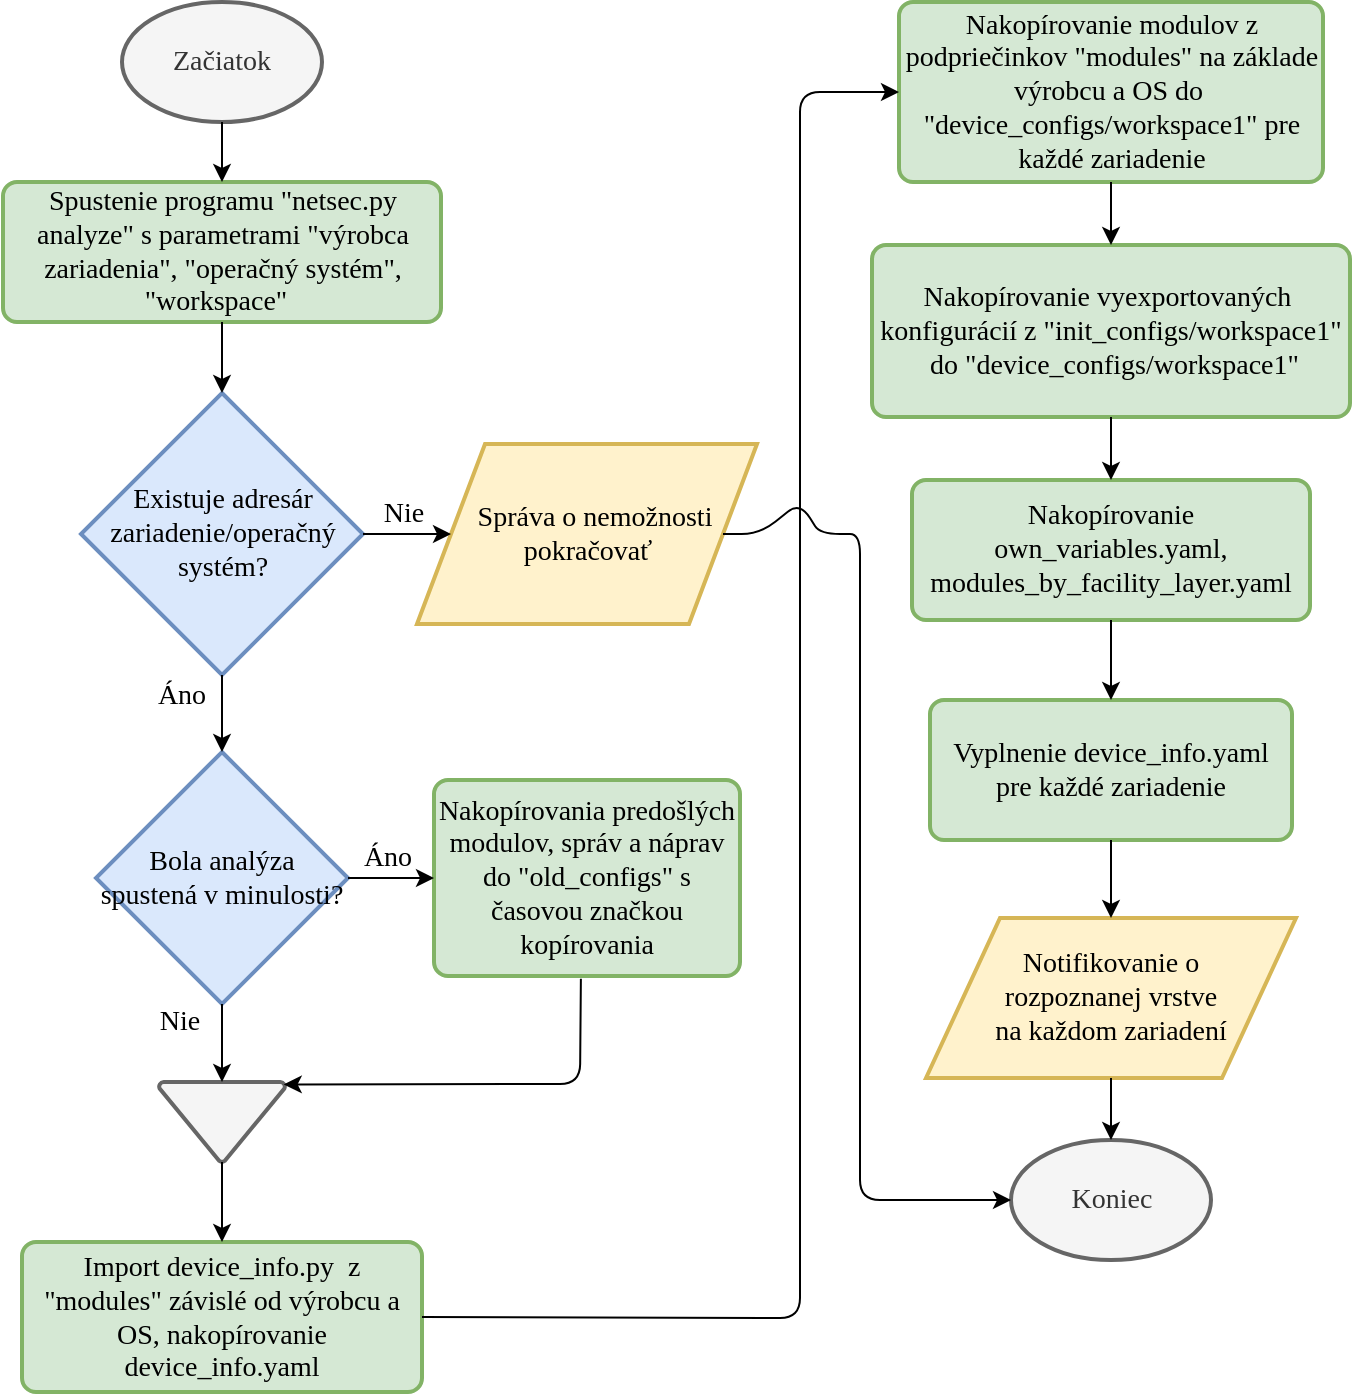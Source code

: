 <mxfile version="12.3.2" type="device" pages="1"><diagram id="eW-WhrS67Adz7935ca9d" name="Page-1"><mxGraphModel dx="2164" dy="1942" grid="1" gridSize="10" guides="1" tooltips="1" connect="1" arrows="1" fold="1" page="1" pageScale="1" pageWidth="827" pageHeight="1169" math="0" shadow="0"><root><mxCell id="0"/><mxCell id="1" parent="0"/><mxCell id="BhLsYJeC6qAftzSwgivV-66" value="Začiatok" style="strokeWidth=2;html=1;shape=mxgraph.flowchart.start_1;whiteSpace=wrap;fontFamily=Vafle VUT;fillColor=#f5f5f5;strokeColor=#666666;fontColor=#333333;fontSize=14;" parent="1" vertex="1"><mxGeometry x="-699" y="-960" width="100" height="60" as="geometry"/></mxCell><mxCell id="BhLsYJeC6qAftzSwgivV-67" value="Spustenie programu &quot;netsec.py analyze&quot; s parametrami &quot;výrobca zariadenia&quot;, &quot;operačný systém&quot;, &quot;workspace&quot;&amp;nbsp;&amp;nbsp;" style="rounded=1;whiteSpace=wrap;html=1;absoluteArcSize=1;arcSize=14;strokeWidth=2;fontFamily=Vafle VUT;fillColor=#d5e8d4;strokeColor=#82b366;fontSize=14;" parent="1" vertex="1"><mxGeometry x="-758.5" y="-870" width="219" height="70" as="geometry"/></mxCell><mxCell id="BhLsYJeC6qAftzSwgivV-69" value="Nakopírovanie vyexportovaných&amp;nbsp; konfigurácií z &quot;init_configs/workspace1&quot;&lt;br style=&quot;font-size: 14px&quot;&gt;&amp;nbsp;do &quot;device_configs/workspace1&quot;" style="rounded=1;whiteSpace=wrap;html=1;absoluteArcSize=1;arcSize=14;strokeWidth=2;fontFamily=Vafle VUT;fillColor=#d5e8d4;strokeColor=#82b366;fontSize=14;" parent="1" vertex="1"><mxGeometry x="-324" y="-838.5" width="239" height="86" as="geometry"/></mxCell><mxCell id="BhLsYJeC6qAftzSwgivV-70" value="Import device_info.py&amp;nbsp; z &quot;modules&quot; závislé od výrobcu a OS, nakopírovanie device_info.yaml" style="rounded=1;whiteSpace=wrap;html=1;absoluteArcSize=1;arcSize=14;strokeWidth=2;fontFamily=Vafle VUT;fillColor=#d5e8d4;strokeColor=#82b366;fontSize=14;" parent="1" vertex="1"><mxGeometry x="-749" y="-340" width="200" height="75" as="geometry"/></mxCell><mxCell id="BhLsYJeC6qAftzSwgivV-71" value="Nakopírovania predošlých modulov, správ a náprav do &quot;old_configs&quot; s časovou značkou kopírovania" style="rounded=1;whiteSpace=wrap;html=1;absoluteArcSize=1;arcSize=14;strokeWidth=2;fontFamily=Vafle VUT;fillColor=#d5e8d4;strokeColor=#82b366;fontSize=14;" parent="1" vertex="1"><mxGeometry x="-543" y="-571" width="153" height="98" as="geometry"/></mxCell><mxCell id="BhLsYJeC6qAftzSwgivV-72" value="Bola analýza spustená v minulosti?" style="strokeWidth=2;html=1;shape=mxgraph.flowchart.decision;whiteSpace=wrap;fontFamily=Vafle VUT;fillColor=#dae8fc;strokeColor=#6c8ebf;fontSize=14;" parent="1" vertex="1"><mxGeometry x="-712" y="-585" width="126" height="126" as="geometry"/></mxCell><mxCell id="BhLsYJeC6qAftzSwgivV-74" value="" style="endArrow=classic;html=1;fontFamily=Vafle VUT;entryX=0;entryY=0.5;entryDx=0;entryDy=0;exitX=1;exitY=0.5;exitDx=0;exitDy=0;exitPerimeter=0;fontSize=14;" parent="1" source="BhLsYJeC6qAftzSwgivV-72" target="BhLsYJeC6qAftzSwgivV-71" edge="1"><mxGeometry width="50" height="50" relative="1" as="geometry"><mxPoint x="-594" y="-540" as="sourcePoint"/><mxPoint x="-559" y="-540" as="targetPoint"/></mxGeometry></mxCell><mxCell id="BhLsYJeC6qAftzSwgivV-75" value="Áno" style="text;html=1;strokeColor=none;fillColor=none;align=center;verticalAlign=middle;whiteSpace=wrap;rounded=0;fontFamily=Vafle VUT;fontSize=14;" parent="1" vertex="1"><mxGeometry x="-586" y="-542" width="40" height="20" as="geometry"/></mxCell><mxCell id="BhLsYJeC6qAftzSwgivV-76" value="Existuje adresár zariadenie/operačný systém?" style="strokeWidth=2;html=1;shape=mxgraph.flowchart.decision;whiteSpace=wrap;fontFamily=Vafle VUT;fillColor=#dae8fc;strokeColor=#6c8ebf;fontSize=14;" parent="1" vertex="1"><mxGeometry x="-719.5" y="-764.5" width="141" height="141" as="geometry"/></mxCell><mxCell id="BhLsYJeC6qAftzSwgivV-77" value="&lt;font face=&quot;Vafle VUT&quot; style=&quot;font-size: 14px;&quot;&gt;Notifikovanie o &lt;br style=&quot;font-size: 14px;&quot;&gt;rozpoznanej vrstve &lt;br style=&quot;font-size: 14px;&quot;&gt;na každom zariadení&lt;/font&gt;" style="shape=parallelogram;perimeter=parallelogramPerimeter;whiteSpace=wrap;html=1;fillColor=#fff2cc;strokeColor=#d6b656;strokeWidth=2;fontFamily=Vafle VUT;fontSize=14;" parent="1" vertex="1"><mxGeometry x="-297" y="-502" width="185" height="80" as="geometry"/></mxCell><mxCell id="BhLsYJeC6qAftzSwgivV-78" value="&lt;font style=&quot;font-size: 14px;&quot;&gt;Nakopírovanie modulov z podpriečinkov &quot;modules&quot; na základe výrobcu a OS do&amp;nbsp; &quot;device_configs/workspace1&quot; pre každé zariadenie&lt;/font&gt;" style="rounded=1;whiteSpace=wrap;html=1;absoluteArcSize=1;arcSize=14;strokeWidth=2;fontFamily=Vafle VUT;fillColor=#d5e8d4;strokeColor=#82b366;fontSize=14;" parent="1" vertex="1"><mxGeometry x="-310.5" y="-960" width="212" height="90" as="geometry"/></mxCell><mxCell id="BhLsYJeC6qAftzSwgivV-79" value="Vyplnenie device_info.yaml pre každé zariadenie" style="rounded=1;whiteSpace=wrap;html=1;absoluteArcSize=1;arcSize=14;strokeWidth=2;fontFamily=Vafle VUT;fillColor=#d5e8d4;strokeColor=#82b366;fontSize=14;" parent="1" vertex="1"><mxGeometry x="-295" y="-611" width="181" height="70" as="geometry"/></mxCell><mxCell id="BhLsYJeC6qAftzSwgivV-80" value="Nakopírovanie own_variables.yaml, modules_by_facility_layer.yaml" style="rounded=1;whiteSpace=wrap;html=1;absoluteArcSize=1;arcSize=14;strokeWidth=2;fontFamily=Vafle VUT;fillColor=#d5e8d4;strokeColor=#82b366;fontSize=14;" parent="1" vertex="1"><mxGeometry x="-304" y="-721" width="199" height="70" as="geometry"/></mxCell><mxCell id="BhLsYJeC6qAftzSwgivV-81" value="Koniec" style="strokeWidth=2;html=1;shape=mxgraph.flowchart.start_1;whiteSpace=wrap;fontFamily=Vafle VUT;fillColor=#f5f5f5;strokeColor=#666666;fontColor=#333333;fontSize=14;" parent="1" vertex="1"><mxGeometry x="-254.5" y="-391" width="100" height="60" as="geometry"/></mxCell><mxCell id="BhLsYJeC6qAftzSwgivV-83" value="" style="endArrow=classic;html=1;fontFamily=Vafle VUT;entryX=0.5;entryY=0;entryDx=0;entryDy=0;exitX=0.5;exitY=1;exitDx=0;exitDy=0;exitPerimeter=0;fontSize=14;" parent="1" source="BhLsYJeC6qAftzSwgivV-66" target="BhLsYJeC6qAftzSwgivV-67" edge="1"><mxGeometry width="50" height="50" relative="1" as="geometry"><mxPoint x="-629" y="-882" as="sourcePoint"/><mxPoint x="-619" y="-872" as="targetPoint"/></mxGeometry></mxCell><mxCell id="BhLsYJeC6qAftzSwgivV-84" value="" style="endArrow=classic;html=1;fontFamily=Vafle VUT;entryX=0.5;entryY=0;entryDx=0;entryDy=0;entryPerimeter=0;exitX=0.5;exitY=1;exitDx=0;exitDy=0;fontSize=14;" parent="1" source="BhLsYJeC6qAftzSwgivV-67" target="BhLsYJeC6qAftzSwgivV-76" edge="1"><mxGeometry width="50" height="50" relative="1" as="geometry"><mxPoint x="-629" y="-779" as="sourcePoint"/><mxPoint x="-619" y="-769" as="targetPoint"/></mxGeometry></mxCell><mxCell id="BhLsYJeC6qAftzSwgivV-85" value="" style="endArrow=classic;html=1;fontFamily=Vafle VUT;entryX=0.5;entryY=0;entryDx=0;entryDy=0;entryPerimeter=0;exitX=0.5;exitY=1;exitDx=0;exitDy=0;exitPerimeter=0;fontSize=14;" parent="1" source="BhLsYJeC6qAftzSwgivV-76" target="BhLsYJeC6qAftzSwgivV-72" edge="1"><mxGeometry width="50" height="50" relative="1" as="geometry"><mxPoint x="-629" y="-646" as="sourcePoint"/><mxPoint x="-619" y="-632" as="targetPoint"/></mxGeometry></mxCell><mxCell id="BhLsYJeC6qAftzSwgivV-86" value="" style="strokeWidth=2;html=1;shape=mxgraph.flowchart.extract_or_measurement;whiteSpace=wrap;fontFamily=Vafle VUT;rotation=-180;fillColor=#f5f5f5;strokeColor=#666666;fontColor=#333333;fontSize=14;" parent="1" vertex="1"><mxGeometry x="-680.5" y="-420" width="63" height="40" as="geometry"/></mxCell><mxCell id="BhLsYJeC6qAftzSwgivV-87" value="" style="endArrow=classic;html=1;fontFamily=Vafle VUT;entryX=0.5;entryY=1;entryDx=0;entryDy=0;entryPerimeter=0;fontSize=14;exitX=0.5;exitY=1;exitDx=0;exitDy=0;exitPerimeter=0;" parent="1" target="BhLsYJeC6qAftzSwgivV-86" edge="1" source="BhLsYJeC6qAftzSwgivV-72"><mxGeometry width="50" height="50" relative="1" as="geometry"><mxPoint x="-590" y="-430" as="sourcePoint"/><mxPoint x="-679" y="-492" as="targetPoint"/></mxGeometry></mxCell><mxCell id="BhLsYJeC6qAftzSwgivV-88" value="" style="endArrow=classic;html=1;exitX=0.48;exitY=1.014;exitDx=0;exitDy=0;exitPerimeter=0;entryX=0.01;entryY=0.97;entryDx=0;entryDy=0;entryPerimeter=0;fontFamily=Vafle VUT;fontSize=14;" parent="1" source="BhLsYJeC6qAftzSwgivV-71" target="BhLsYJeC6qAftzSwgivV-86" edge="1"><mxGeometry width="50" height="50" relative="1" as="geometry"><mxPoint x="-509" y="-362" as="sourcePoint"/><mxPoint x="-590" y="-492" as="targetPoint"/><Array as="points"><mxPoint x="-470" y="-419"/></Array></mxGeometry></mxCell><mxCell id="BhLsYJeC6qAftzSwgivV-89" value="" style="endArrow=classic;html=1;exitX=0.5;exitY=0;exitDx=0;exitDy=0;exitPerimeter=0;entryX=0.5;entryY=0;entryDx=0;entryDy=0;fontFamily=Vafle VUT;fontSize=14;" parent="1" source="BhLsYJeC6qAftzSwgivV-86" target="BhLsYJeC6qAftzSwgivV-70" edge="1"><mxGeometry width="50" height="50" relative="1" as="geometry"><mxPoint x="-709" y="-382" as="sourcePoint"/><mxPoint x="-659" y="-432" as="targetPoint"/></mxGeometry></mxCell><mxCell id="BhLsYJeC6qAftzSwgivV-90" value="" style="endArrow=classic;html=1;exitX=0.5;exitY=1;exitDx=0;exitDy=0;entryX=0.5;entryY=0;entryDx=0;entryDy=0;fontFamily=Vafle VUT;fontSize=14;" parent="1" source="BhLsYJeC6qAftzSwgivV-78" target="BhLsYJeC6qAftzSwgivV-69" edge="1"><mxGeometry width="50" height="50" relative="1" as="geometry"><mxPoint x="-304.5" y="-359" as="sourcePoint"/><mxPoint x="-204" y="-834" as="targetPoint"/></mxGeometry></mxCell><mxCell id="BhLsYJeC6qAftzSwgivV-91" value="" style="endArrow=classic;html=1;exitX=1;exitY=0.5;exitDx=0;exitDy=0;entryX=0;entryY=0.5;entryDx=0;entryDy=0;fontFamily=Vafle VUT;fontSize=14;" parent="1" source="BhLsYJeC6qAftzSwgivV-70" target="BhLsYJeC6qAftzSwgivV-78" edge="1"><mxGeometry width="50" height="50" relative="1" as="geometry"><mxPoint x="-749" y="320" as="sourcePoint"/><mxPoint x="-369" y="-710" as="targetPoint"/><Array as="points"><mxPoint x="-360" y="-302"/><mxPoint x="-360" y="-610"/><mxPoint x="-360" y="-915"/></Array></mxGeometry></mxCell><mxCell id="BhLsYJeC6qAftzSwgivV-92" value="" style="endArrow=classic;html=1;entryX=0.5;entryY=0;entryDx=0;entryDy=0;exitX=0.5;exitY=1;exitDx=0;exitDy=0;fontFamily=Vafle VUT;fontSize=14;" parent="1" source="BhLsYJeC6qAftzSwgivV-69" target="BhLsYJeC6qAftzSwgivV-80" edge="1"><mxGeometry width="50" height="50" relative="1" as="geometry"><mxPoint x="-185" y="-676" as="sourcePoint"/><mxPoint x="-685" y="344" as="targetPoint"/></mxGeometry></mxCell><mxCell id="BhLsYJeC6qAftzSwgivV-93" value="" style="endArrow=classic;html=1;exitX=0.5;exitY=1;exitDx=0;exitDy=0;entryX=0.5;entryY=0;entryDx=0;entryDy=0;fontFamily=Vafle VUT;fontSize=14;" parent="1" source="BhLsYJeC6qAftzSwgivV-80" target="BhLsYJeC6qAftzSwgivV-79" edge="1"><mxGeometry width="50" height="50" relative="1" as="geometry"><mxPoint x="-735" y="394" as="sourcePoint"/><mxPoint x="-685" y="344" as="targetPoint"/></mxGeometry></mxCell><mxCell id="BhLsYJeC6qAftzSwgivV-94" value="" style="endArrow=classic;html=1;exitX=0.5;exitY=1;exitDx=0;exitDy=0;fontFamily=Vafle VUT;fontSize=14;" parent="1" source="BhLsYJeC6qAftzSwgivV-79" target="BhLsYJeC6qAftzSwgivV-77" edge="1"><mxGeometry width="50" height="50" relative="1" as="geometry"><mxPoint x="-735" y="394" as="sourcePoint"/><mxPoint x="-685" y="344" as="targetPoint"/></mxGeometry></mxCell><mxCell id="BhLsYJeC6qAftzSwgivV-95" value="" style="endArrow=classic;html=1;exitX=0.5;exitY=1;exitDx=0;exitDy=0;entryX=0.5;entryY=0;entryDx=0;entryDy=0;entryPerimeter=0;fontFamily=Vafle VUT;fontSize=14;" parent="1" source="BhLsYJeC6qAftzSwgivV-77" target="BhLsYJeC6qAftzSwgivV-81" edge="1"><mxGeometry width="50" height="50" relative="1" as="geometry"><mxPoint x="-735" y="394" as="sourcePoint"/><mxPoint x="-685" y="344" as="targetPoint"/></mxGeometry></mxCell><mxCell id="BhLsYJeC6qAftzSwgivV-96" value="&lt;font face=&quot;Vafle VUT&quot; style=&quot;font-size: 14px&quot;&gt;&amp;nbsp; Správa o nemožnosti pokračovať&lt;/font&gt;" style="shape=parallelogram;perimeter=parallelogramPerimeter;whiteSpace=wrap;html=1;fillColor=#fff2cc;strokeColor=#d6b656;strokeWidth=2;fontFamily=Vafle VUT;fontSize=14;" parent="1" vertex="1"><mxGeometry x="-551.5" y="-739" width="170" height="90" as="geometry"/></mxCell><mxCell id="BhLsYJeC6qAftzSwgivV-97" value="" style="endArrow=classic;html=1;fontFamily=Vafle VUT;entryX=0;entryY=0.5;entryDx=0;entryDy=0;exitX=1;exitY=0.5;exitDx=0;exitDy=0;exitPerimeter=0;fontSize=14;" parent="1" edge="1" target="BhLsYJeC6qAftzSwgivV-96" source="BhLsYJeC6qAftzSwgivV-76"><mxGeometry width="50" height="50" relative="1" as="geometry"><mxPoint x="-588" y="-710.5" as="sourcePoint"/><mxPoint x="-547" y="-710.5" as="targetPoint"/></mxGeometry></mxCell><mxCell id="BhLsYJeC6qAftzSwgivV-98" value="Nie" style="text;html=1;strokeColor=none;fillColor=none;align=center;verticalAlign=middle;whiteSpace=wrap;rounded=0;fontFamily=Vafle VUT;fontSize=14;" parent="1" vertex="1"><mxGeometry x="-578.5" y="-714" width="40" height="20" as="geometry"/></mxCell><mxCell id="BhLsYJeC6qAftzSwgivV-100" value="Áno" style="text;html=1;strokeColor=none;fillColor=none;align=center;verticalAlign=middle;whiteSpace=wrap;rounded=0;fontFamily=Vafle VUT;fontSize=14;" parent="1" vertex="1"><mxGeometry x="-689" y="-623.5" width="40" height="20" as="geometry"/></mxCell><mxCell id="BhLsYJeC6qAftzSwgivV-101" value="Nie" style="text;html=1;strokeColor=none;fillColor=none;align=center;verticalAlign=middle;whiteSpace=wrap;rounded=0;fontFamily=Vafle VUT;fontSize=14;" parent="1" vertex="1"><mxGeometry x="-690" y="-460" width="40" height="20" as="geometry"/></mxCell><mxCell id="a7s8ge6TQ74DmNfoZsVG-1" value="" style="endArrow=classic;html=1;fontSize=14;exitX=1;exitY=0.5;exitDx=0;exitDy=0;entryX=0;entryY=0.5;entryDx=0;entryDy=0;entryPerimeter=0;" edge="1" parent="1" source="BhLsYJeC6qAftzSwgivV-96" target="BhLsYJeC6qAftzSwgivV-81"><mxGeometry width="50" height="50" relative="1" as="geometry"><mxPoint x="-760" y="-190" as="sourcePoint"/><mxPoint x="-710" y="-240" as="targetPoint"/><Array as="points"><mxPoint x="-380" y="-694"/><mxPoint x="-360" y="-710"/><mxPoint x="-350" y="-694"/><mxPoint x="-330" y="-694"/><mxPoint x="-330" y="-361"/></Array></mxGeometry></mxCell></root></mxGraphModel></diagram></mxfile>